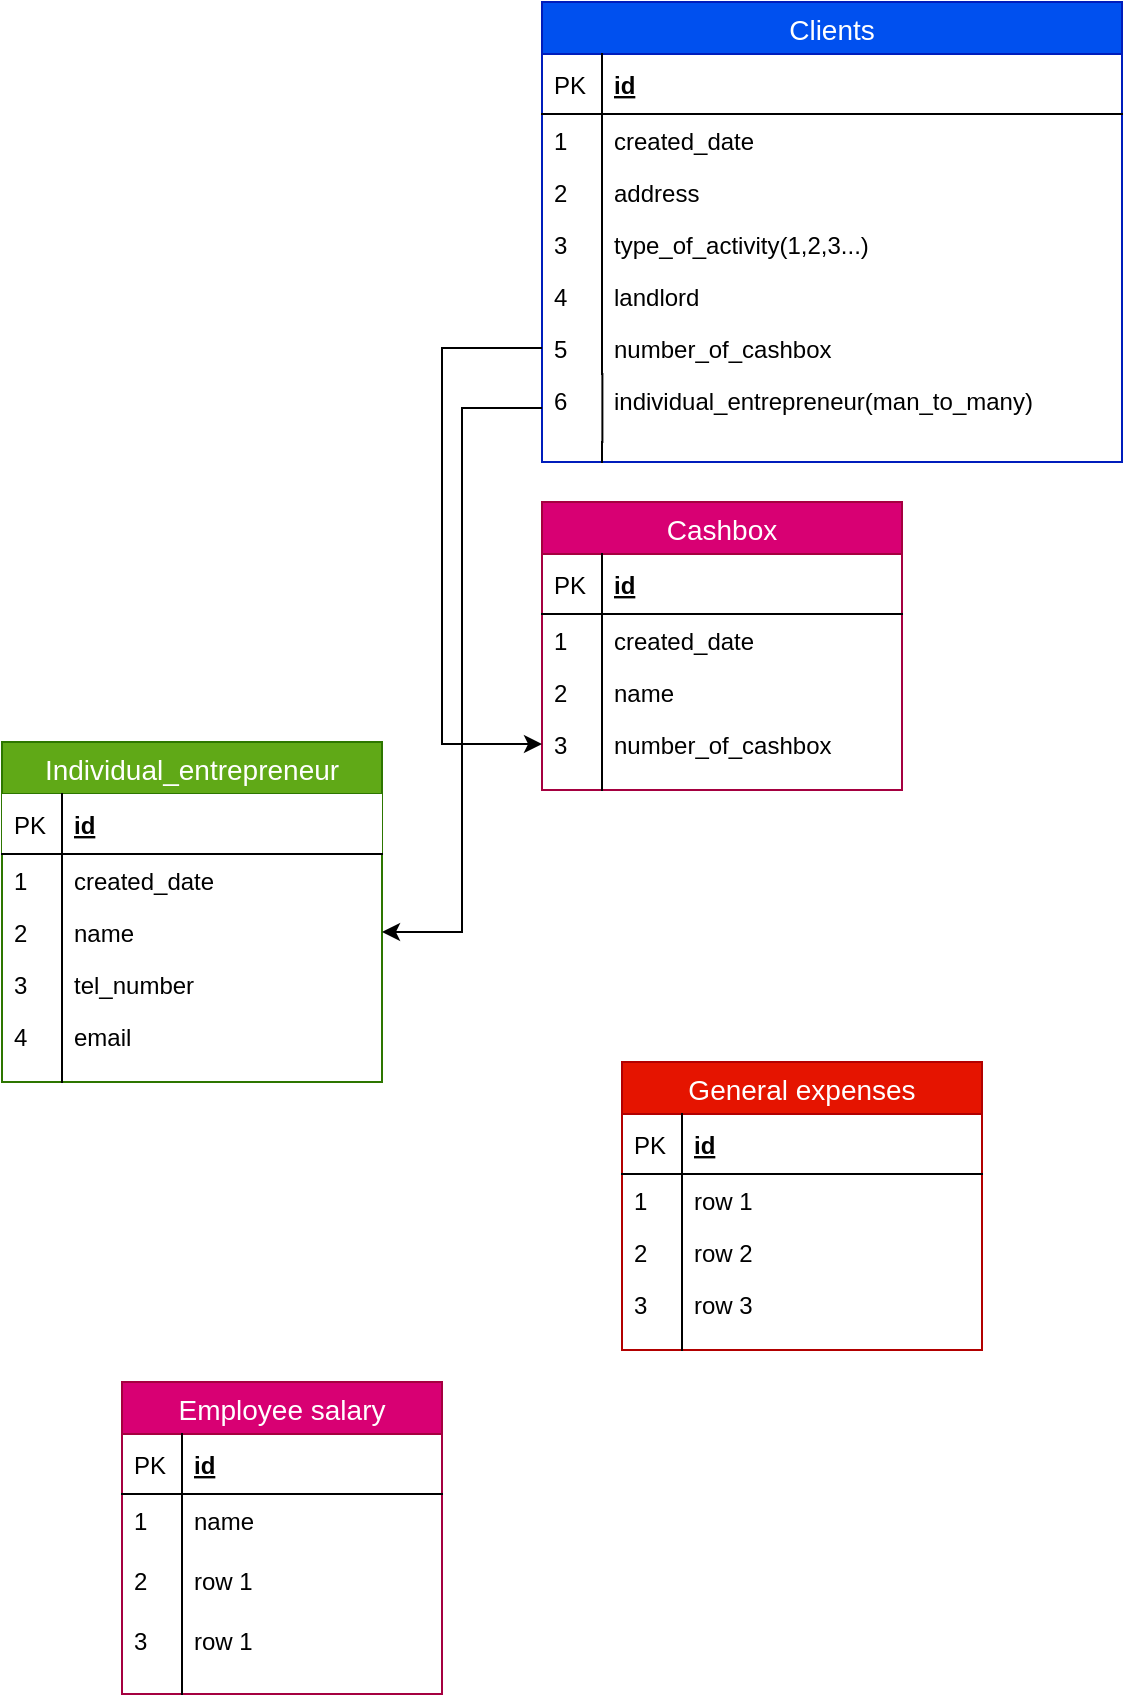 <mxfile version="10.8.9" type="github"><diagram id="8SWOi64DD4UsPeevjln5" name="Page-1"><mxGraphModel dx="840" dy="496" grid="1" gridSize="10" guides="1" tooltips="1" connect="1" arrows="1" fold="1" page="1" pageScale="1" pageWidth="850" pageHeight="1100" math="0" shadow="0"><root><mxCell id="0"/><mxCell id="1" parent="0"/><mxCell id="K1sMI-PUEug8P-x7Tlf6-1" value="Clients" style="swimlane;fontStyle=0;childLayout=stackLayout;horizontal=1;startSize=26;fillColor=#0050ef;horizontalStack=0;resizeParent=1;resizeParentMax=0;resizeLast=0;collapsible=1;marginBottom=0;swimlaneFillColor=#ffffff;align=center;fontSize=14;strokeColor=#001DBC;fontColor=#ffffff;" vertex="1" parent="1"><mxGeometry x="310" y="30" width="290" height="230" as="geometry"/></mxCell><mxCell id="K1sMI-PUEug8P-x7Tlf6-2" value="id" style="shape=partialRectangle;top=0;left=0;right=0;bottom=1;align=left;verticalAlign=middle;fillColor=none;spacingLeft=34;spacingRight=4;overflow=hidden;rotatable=0;points=[[0,0.5],[1,0.5]];portConstraint=eastwest;dropTarget=0;fontStyle=5;fontSize=12;" vertex="1" parent="K1sMI-PUEug8P-x7Tlf6-1"><mxGeometry y="26" width="290" height="30" as="geometry"/></mxCell><mxCell id="K1sMI-PUEug8P-x7Tlf6-3" value="PK" style="shape=partialRectangle;top=0;left=0;bottom=0;fillColor=none;align=left;verticalAlign=middle;spacingLeft=4;spacingRight=4;overflow=hidden;rotatable=0;points=[];portConstraint=eastwest;part=1;fontSize=12;" vertex="1" connectable="0" parent="K1sMI-PUEug8P-x7Tlf6-2"><mxGeometry width="30" height="30" as="geometry"/></mxCell><mxCell id="K1sMI-PUEug8P-x7Tlf6-4" value="created_date" style="shape=partialRectangle;top=0;left=0;right=0;bottom=0;align=left;verticalAlign=top;fillColor=none;spacingLeft=34;spacingRight=4;overflow=hidden;rotatable=0;points=[[0,0.5],[1,0.5]];portConstraint=eastwest;dropTarget=0;fontSize=12;" vertex="1" parent="K1sMI-PUEug8P-x7Tlf6-1"><mxGeometry y="56" width="290" height="26" as="geometry"/></mxCell><mxCell id="K1sMI-PUEug8P-x7Tlf6-5" value="1" style="shape=partialRectangle;top=0;left=0;bottom=0;fillColor=none;align=left;verticalAlign=top;spacingLeft=4;spacingRight=4;overflow=hidden;rotatable=0;points=[];portConstraint=eastwest;part=1;fontSize=12;" vertex="1" connectable="0" parent="K1sMI-PUEug8P-x7Tlf6-4"><mxGeometry width="30" height="26" as="geometry"/></mxCell><mxCell id="K1sMI-PUEug8P-x7Tlf6-6" value="address" style="shape=partialRectangle;top=0;left=0;right=0;bottom=0;align=left;verticalAlign=top;fillColor=none;spacingLeft=34;spacingRight=4;overflow=hidden;rotatable=0;points=[[0,0.5],[1,0.5]];portConstraint=eastwest;dropTarget=0;fontSize=12;" vertex="1" parent="K1sMI-PUEug8P-x7Tlf6-1"><mxGeometry y="82" width="290" height="26" as="geometry"/></mxCell><mxCell id="K1sMI-PUEug8P-x7Tlf6-7" value="2" style="shape=partialRectangle;top=0;left=0;bottom=0;fillColor=none;align=left;verticalAlign=top;spacingLeft=4;spacingRight=4;overflow=hidden;rotatable=0;points=[];portConstraint=eastwest;part=1;fontSize=12;" vertex="1" connectable="0" parent="K1sMI-PUEug8P-x7Tlf6-6"><mxGeometry width="30" height="26" as="geometry"/></mxCell><mxCell id="K1sMI-PUEug8P-x7Tlf6-8" value="type_of_activity(1,2,3...)" style="shape=partialRectangle;top=0;left=0;right=0;bottom=0;align=left;verticalAlign=top;fillColor=none;spacingLeft=34;spacingRight=4;overflow=hidden;rotatable=0;points=[[0,0.5],[1,0.5]];portConstraint=eastwest;dropTarget=0;fontSize=12;" vertex="1" parent="K1sMI-PUEug8P-x7Tlf6-1"><mxGeometry y="108" width="290" height="26" as="geometry"/></mxCell><mxCell id="K1sMI-PUEug8P-x7Tlf6-9" value="3" style="shape=partialRectangle;top=0;left=0;bottom=0;fillColor=none;align=left;verticalAlign=top;spacingLeft=4;spacingRight=4;overflow=hidden;rotatable=0;points=[];portConstraint=eastwest;part=1;fontSize=12;" vertex="1" connectable="0" parent="K1sMI-PUEug8P-x7Tlf6-8"><mxGeometry width="30" height="26" as="geometry"/></mxCell><mxCell id="K1sMI-PUEug8P-x7Tlf6-12" value="landlord" style="shape=partialRectangle;top=0;left=0;right=0;bottom=0;align=left;verticalAlign=top;fillColor=none;spacingLeft=34;spacingRight=4;overflow=hidden;rotatable=0;points=[[0,0.5],[1,0.5]];portConstraint=eastwest;dropTarget=0;fontSize=12;" vertex="1" parent="K1sMI-PUEug8P-x7Tlf6-1"><mxGeometry y="134" width="290" height="26" as="geometry"/></mxCell><mxCell id="K1sMI-PUEug8P-x7Tlf6-13" value="4" style="shape=partialRectangle;top=0;left=0;bottom=0;fillColor=none;align=left;verticalAlign=top;spacingLeft=4;spacingRight=4;overflow=hidden;rotatable=0;points=[];portConstraint=eastwest;part=1;fontSize=12;" vertex="1" connectable="0" parent="K1sMI-PUEug8P-x7Tlf6-12"><mxGeometry width="30" height="26" as="geometry"/></mxCell><mxCell id="K1sMI-PUEug8P-x7Tlf6-14" value="number_of_cashbox" style="shape=partialRectangle;top=0;left=0;right=0;bottom=0;align=left;verticalAlign=top;fillColor=none;spacingLeft=34;spacingRight=4;overflow=hidden;rotatable=0;points=[[0,0.5],[1,0.5]];portConstraint=eastwest;dropTarget=0;fontSize=12;" vertex="1" parent="K1sMI-PUEug8P-x7Tlf6-1"><mxGeometry y="160" width="290" height="26" as="geometry"/></mxCell><mxCell id="K1sMI-PUEug8P-x7Tlf6-15" value="5" style="shape=partialRectangle;top=0;left=0;bottom=0;fillColor=none;align=left;verticalAlign=top;spacingLeft=4;spacingRight=4;overflow=hidden;rotatable=0;points=[];portConstraint=eastwest;part=1;fontSize=12;" vertex="1" connectable="0" parent="K1sMI-PUEug8P-x7Tlf6-14"><mxGeometry width="30" height="26" as="geometry"/></mxCell><mxCell id="K1sMI-PUEug8P-x7Tlf6-16" value="individual_entrepreneur(man_to_many)" style="shape=partialRectangle;top=0;left=0;right=0;bottom=0;align=left;verticalAlign=top;fillColor=none;spacingLeft=34;spacingRight=4;overflow=hidden;rotatable=0;points=[[0,0.5],[1,0.5]];portConstraint=eastwest;dropTarget=0;fontSize=12;" vertex="1" parent="K1sMI-PUEug8P-x7Tlf6-1"><mxGeometry y="186" width="290" height="34" as="geometry"/></mxCell><mxCell id="K1sMI-PUEug8P-x7Tlf6-17" value="6" style="shape=partialRectangle;top=0;left=0;bottom=0;fillColor=none;align=left;verticalAlign=top;spacingLeft=4;spacingRight=4;overflow=hidden;rotatable=0;points=[];portConstraint=eastwest;part=1;fontSize=12;" vertex="1" connectable="0" parent="K1sMI-PUEug8P-x7Tlf6-16"><mxGeometry width="30.194" height="34" as="geometry"/></mxCell><mxCell id="K1sMI-PUEug8P-x7Tlf6-10" value="" style="shape=partialRectangle;top=0;left=0;right=0;bottom=0;align=left;verticalAlign=top;fillColor=none;spacingLeft=34;spacingRight=4;overflow=hidden;rotatable=0;points=[[0,0.5],[1,0.5]];portConstraint=eastwest;dropTarget=0;fontSize=12;" vertex="1" parent="K1sMI-PUEug8P-x7Tlf6-1"><mxGeometry y="220" width="290" height="10" as="geometry"/></mxCell><mxCell id="K1sMI-PUEug8P-x7Tlf6-11" value="" style="shape=partialRectangle;top=0;left=0;bottom=0;fillColor=none;align=left;verticalAlign=top;spacingLeft=4;spacingRight=4;overflow=hidden;rotatable=0;points=[];portConstraint=eastwest;part=1;fontSize=12;" vertex="1" connectable="0" parent="K1sMI-PUEug8P-x7Tlf6-10"><mxGeometry width="30" height="10" as="geometry"/></mxCell><mxCell id="K1sMI-PUEug8P-x7Tlf6-18" value="Cashbox" style="swimlane;fontStyle=0;childLayout=stackLayout;horizontal=1;startSize=26;fillColor=#d80073;horizontalStack=0;resizeParent=1;resizeParentMax=0;resizeLast=0;collapsible=1;marginBottom=0;swimlaneFillColor=#ffffff;align=center;fontSize=14;strokeColor=#A50040;fontColor=#ffffff;" vertex="1" parent="1"><mxGeometry x="310" y="280" width="180" height="144" as="geometry"/></mxCell><mxCell id="K1sMI-PUEug8P-x7Tlf6-19" value="id" style="shape=partialRectangle;top=0;left=0;right=0;bottom=1;align=left;verticalAlign=middle;fillColor=none;spacingLeft=34;spacingRight=4;overflow=hidden;rotatable=0;points=[[0,0.5],[1,0.5]];portConstraint=eastwest;dropTarget=0;fontStyle=5;fontSize=12;" vertex="1" parent="K1sMI-PUEug8P-x7Tlf6-18"><mxGeometry y="26" width="180" height="30" as="geometry"/></mxCell><mxCell id="K1sMI-PUEug8P-x7Tlf6-20" value="PK" style="shape=partialRectangle;top=0;left=0;bottom=0;fillColor=none;align=left;verticalAlign=middle;spacingLeft=4;spacingRight=4;overflow=hidden;rotatable=0;points=[];portConstraint=eastwest;part=1;fontSize=12;" vertex="1" connectable="0" parent="K1sMI-PUEug8P-x7Tlf6-19"><mxGeometry width="30" height="30" as="geometry"/></mxCell><mxCell id="K1sMI-PUEug8P-x7Tlf6-21" value="created_date" style="shape=partialRectangle;top=0;left=0;right=0;bottom=0;align=left;verticalAlign=top;fillColor=none;spacingLeft=34;spacingRight=4;overflow=hidden;rotatable=0;points=[[0,0.5],[1,0.5]];portConstraint=eastwest;dropTarget=0;fontSize=12;" vertex="1" parent="K1sMI-PUEug8P-x7Tlf6-18"><mxGeometry y="56" width="180" height="26" as="geometry"/></mxCell><mxCell id="K1sMI-PUEug8P-x7Tlf6-22" value="1" style="shape=partialRectangle;top=0;left=0;bottom=0;fillColor=none;align=left;verticalAlign=top;spacingLeft=4;spacingRight=4;overflow=hidden;rotatable=0;points=[];portConstraint=eastwest;part=1;fontSize=12;" vertex="1" connectable="0" parent="K1sMI-PUEug8P-x7Tlf6-21"><mxGeometry width="30" height="26" as="geometry"/></mxCell><mxCell id="K1sMI-PUEug8P-x7Tlf6-23" value="name" style="shape=partialRectangle;top=0;left=0;right=0;bottom=0;align=left;verticalAlign=top;fillColor=none;spacingLeft=34;spacingRight=4;overflow=hidden;rotatable=0;points=[[0,0.5],[1,0.5]];portConstraint=eastwest;dropTarget=0;fontSize=12;" vertex="1" parent="K1sMI-PUEug8P-x7Tlf6-18"><mxGeometry y="82" width="180" height="26" as="geometry"/></mxCell><mxCell id="K1sMI-PUEug8P-x7Tlf6-24" value="2" style="shape=partialRectangle;top=0;left=0;bottom=0;fillColor=none;align=left;verticalAlign=top;spacingLeft=4;spacingRight=4;overflow=hidden;rotatable=0;points=[];portConstraint=eastwest;part=1;fontSize=12;" vertex="1" connectable="0" parent="K1sMI-PUEug8P-x7Tlf6-23"><mxGeometry width="30" height="26" as="geometry"/></mxCell><mxCell id="K1sMI-PUEug8P-x7Tlf6-25" value="number_of_cashbox" style="shape=partialRectangle;top=0;left=0;right=0;bottom=0;align=left;verticalAlign=top;fillColor=none;spacingLeft=34;spacingRight=4;overflow=hidden;rotatable=0;points=[[0,0.5],[1,0.5]];portConstraint=eastwest;dropTarget=0;fontSize=12;" vertex="1" parent="K1sMI-PUEug8P-x7Tlf6-18"><mxGeometry y="108" width="180" height="26" as="geometry"/></mxCell><mxCell id="K1sMI-PUEug8P-x7Tlf6-26" value="3" style="shape=partialRectangle;top=0;left=0;bottom=0;fillColor=none;align=left;verticalAlign=top;spacingLeft=4;spacingRight=4;overflow=hidden;rotatable=0;points=[];portConstraint=eastwest;part=1;fontSize=12;" vertex="1" connectable="0" parent="K1sMI-PUEug8P-x7Tlf6-25"><mxGeometry width="30" height="26" as="geometry"/></mxCell><mxCell id="K1sMI-PUEug8P-x7Tlf6-27" value="" style="shape=partialRectangle;top=0;left=0;right=0;bottom=0;align=left;verticalAlign=top;fillColor=none;spacingLeft=34;spacingRight=4;overflow=hidden;rotatable=0;points=[[0,0.5],[1,0.5]];portConstraint=eastwest;dropTarget=0;fontSize=12;" vertex="1" parent="K1sMI-PUEug8P-x7Tlf6-18"><mxGeometry y="134" width="180" height="10" as="geometry"/></mxCell><mxCell id="K1sMI-PUEug8P-x7Tlf6-28" value="" style="shape=partialRectangle;top=0;left=0;bottom=0;fillColor=none;align=left;verticalAlign=top;spacingLeft=4;spacingRight=4;overflow=hidden;rotatable=0;points=[];portConstraint=eastwest;part=1;fontSize=12;" vertex="1" connectable="0" parent="K1sMI-PUEug8P-x7Tlf6-27"><mxGeometry width="30" height="10" as="geometry"/></mxCell><mxCell id="K1sMI-PUEug8P-x7Tlf6-30" style="edgeStyle=elbowEdgeStyle;rounded=0;orthogonalLoop=1;jettySize=auto;html=1;entryX=0;entryY=0.5;entryDx=0;entryDy=0;exitX=0;exitY=0.5;exitDx=0;exitDy=0;" edge="1" parent="1" source="K1sMI-PUEug8P-x7Tlf6-14" target="K1sMI-PUEug8P-x7Tlf6-25"><mxGeometry relative="1" as="geometry"><mxPoint x="240" y="203" as="sourcePoint"/><Array as="points"><mxPoint x="260" y="350"/><mxPoint x="270" y="270"/></Array></mxGeometry></mxCell><mxCell id="K1sMI-PUEug8P-x7Tlf6-31" value="Individual_entrepreneur" style="swimlane;fontStyle=0;childLayout=stackLayout;horizontal=1;startSize=26;fillColor=#60a917;horizontalStack=0;resizeParent=1;resizeParentMax=0;resizeLast=0;collapsible=1;marginBottom=0;swimlaneFillColor=#ffffff;align=center;fontSize=14;strokeColor=#2D7600;fontColor=#ffffff;" vertex="1" parent="1"><mxGeometry x="40" y="400" width="190" height="170" as="geometry"/></mxCell><mxCell id="K1sMI-PUEug8P-x7Tlf6-32" value="id" style="shape=partialRectangle;top=0;left=0;right=0;bottom=1;align=left;verticalAlign=middle;spacingLeft=34;spacingRight=4;overflow=hidden;rotatable=0;points=[[0,0.5],[1,0.5]];portConstraint=eastwest;dropTarget=0;fontStyle=5;fontSize=12;" vertex="1" parent="K1sMI-PUEug8P-x7Tlf6-31"><mxGeometry y="26" width="190" height="30" as="geometry"/></mxCell><mxCell id="K1sMI-PUEug8P-x7Tlf6-33" value="PK" style="shape=partialRectangle;top=0;left=0;bottom=0;fillColor=none;align=left;verticalAlign=middle;spacingLeft=4;spacingRight=4;overflow=hidden;rotatable=0;points=[];portConstraint=eastwest;part=1;fontSize=12;" vertex="1" connectable="0" parent="K1sMI-PUEug8P-x7Tlf6-32"><mxGeometry width="30" height="30" as="geometry"/></mxCell><mxCell id="K1sMI-PUEug8P-x7Tlf6-34" value="created_date" style="shape=partialRectangle;top=0;left=0;right=0;bottom=0;align=left;verticalAlign=top;fillColor=none;spacingLeft=34;spacingRight=4;overflow=hidden;rotatable=0;points=[[0,0.5],[1,0.5]];portConstraint=eastwest;dropTarget=0;fontSize=12;" vertex="1" parent="K1sMI-PUEug8P-x7Tlf6-31"><mxGeometry y="56" width="190" height="26" as="geometry"/></mxCell><mxCell id="K1sMI-PUEug8P-x7Tlf6-35" value="1" style="shape=partialRectangle;top=0;left=0;bottom=0;fillColor=none;align=left;verticalAlign=top;spacingLeft=4;spacingRight=4;overflow=hidden;rotatable=0;points=[];portConstraint=eastwest;part=1;fontSize=12;" vertex="1" connectable="0" parent="K1sMI-PUEug8P-x7Tlf6-34"><mxGeometry width="30" height="26" as="geometry"/></mxCell><mxCell id="K1sMI-PUEug8P-x7Tlf6-36" value="name" style="shape=partialRectangle;top=0;left=0;right=0;bottom=0;align=left;verticalAlign=top;fillColor=none;spacingLeft=34;spacingRight=4;overflow=hidden;rotatable=0;points=[[0,0.5],[1,0.5]];portConstraint=eastwest;dropTarget=0;fontSize=12;" vertex="1" parent="K1sMI-PUEug8P-x7Tlf6-31"><mxGeometry y="82" width="190" height="26" as="geometry"/></mxCell><mxCell id="K1sMI-PUEug8P-x7Tlf6-37" value="2" style="shape=partialRectangle;top=0;left=0;bottom=0;fillColor=none;align=left;verticalAlign=top;spacingLeft=4;spacingRight=4;overflow=hidden;rotatable=0;points=[];portConstraint=eastwest;part=1;fontSize=12;" vertex="1" connectable="0" parent="K1sMI-PUEug8P-x7Tlf6-36"><mxGeometry width="30" height="26" as="geometry"/></mxCell><mxCell id="K1sMI-PUEug8P-x7Tlf6-38" value="tel_number" style="shape=partialRectangle;top=0;left=0;right=0;bottom=0;align=left;verticalAlign=top;fillColor=none;spacingLeft=34;spacingRight=4;overflow=hidden;rotatable=0;points=[[0,0.5],[1,0.5]];portConstraint=eastwest;dropTarget=0;fontSize=12;" vertex="1" parent="K1sMI-PUEug8P-x7Tlf6-31"><mxGeometry y="108" width="190" height="26" as="geometry"/></mxCell><mxCell id="K1sMI-PUEug8P-x7Tlf6-39" value="3" style="shape=partialRectangle;top=0;left=0;bottom=0;fillColor=none;align=left;verticalAlign=top;spacingLeft=4;spacingRight=4;overflow=hidden;rotatable=0;points=[];portConstraint=eastwest;part=1;fontSize=12;" vertex="1" connectable="0" parent="K1sMI-PUEug8P-x7Tlf6-38"><mxGeometry width="30" height="26" as="geometry"/></mxCell><mxCell id="K1sMI-PUEug8P-x7Tlf6-42" value="email" style="shape=partialRectangle;top=0;left=0;right=0;bottom=0;align=left;verticalAlign=top;fillColor=none;spacingLeft=34;spacingRight=4;overflow=hidden;rotatable=0;points=[[0,0.5],[1,0.5]];portConstraint=eastwest;dropTarget=0;fontSize=12;" vertex="1" parent="K1sMI-PUEug8P-x7Tlf6-31"><mxGeometry y="134" width="190" height="26" as="geometry"/></mxCell><mxCell id="K1sMI-PUEug8P-x7Tlf6-43" value="4" style="shape=partialRectangle;top=0;left=0;bottom=0;fillColor=none;align=left;verticalAlign=top;spacingLeft=4;spacingRight=4;overflow=hidden;rotatable=0;points=[];portConstraint=eastwest;part=1;fontSize=12;" vertex="1" connectable="0" parent="K1sMI-PUEug8P-x7Tlf6-42"><mxGeometry width="30" height="26" as="geometry"/></mxCell><mxCell id="K1sMI-PUEug8P-x7Tlf6-40" value="" style="shape=partialRectangle;top=0;left=0;right=0;bottom=0;align=left;verticalAlign=top;fillColor=none;spacingLeft=34;spacingRight=4;overflow=hidden;rotatable=0;points=[[0,0.5],[1,0.5]];portConstraint=eastwest;dropTarget=0;fontSize=12;" vertex="1" parent="K1sMI-PUEug8P-x7Tlf6-31"><mxGeometry y="160" width="190" height="10" as="geometry"/></mxCell><mxCell id="K1sMI-PUEug8P-x7Tlf6-41" value="" style="shape=partialRectangle;top=0;left=0;bottom=0;fillColor=none;align=left;verticalAlign=top;spacingLeft=4;spacingRight=4;overflow=hidden;rotatable=0;points=[];portConstraint=eastwest;part=1;fontSize=12;" vertex="1" connectable="0" parent="K1sMI-PUEug8P-x7Tlf6-40"><mxGeometry width="30" height="10" as="geometry"/></mxCell><mxCell id="K1sMI-PUEug8P-x7Tlf6-44" style="edgeStyle=elbowEdgeStyle;rounded=0;orthogonalLoop=1;jettySize=auto;html=1;exitX=0;exitY=0.5;exitDx=0;exitDy=0;entryX=1;entryY=0.5;entryDx=0;entryDy=0;" edge="1" parent="1" source="K1sMI-PUEug8P-x7Tlf6-16" target="K1sMI-PUEug8P-x7Tlf6-36"><mxGeometry relative="1" as="geometry"/></mxCell><mxCell id="K1sMI-PUEug8P-x7Tlf6-45" value="General expenses" style="swimlane;fontStyle=0;childLayout=stackLayout;horizontal=1;startSize=26;fillColor=#e51400;horizontalStack=0;resizeParent=1;resizeParentMax=0;resizeLast=0;collapsible=1;marginBottom=0;swimlaneFillColor=#ffffff;align=center;fontSize=14;strokeColor=#B20000;fontColor=#ffffff;" vertex="1" parent="1"><mxGeometry x="350" y="560" width="180" height="144" as="geometry"/></mxCell><mxCell id="K1sMI-PUEug8P-x7Tlf6-46" value="id" style="shape=partialRectangle;top=0;left=0;right=0;bottom=1;align=left;verticalAlign=middle;fillColor=none;spacingLeft=34;spacingRight=4;overflow=hidden;rotatable=0;points=[[0,0.5],[1,0.5]];portConstraint=eastwest;dropTarget=0;fontStyle=5;fontSize=12;" vertex="1" parent="K1sMI-PUEug8P-x7Tlf6-45"><mxGeometry y="26" width="180" height="30" as="geometry"/></mxCell><mxCell id="K1sMI-PUEug8P-x7Tlf6-47" value="PK" style="shape=partialRectangle;top=0;left=0;bottom=0;fillColor=none;align=left;verticalAlign=middle;spacingLeft=4;spacingRight=4;overflow=hidden;rotatable=0;points=[];portConstraint=eastwest;part=1;fontSize=12;" vertex="1" connectable="0" parent="K1sMI-PUEug8P-x7Tlf6-46"><mxGeometry width="30" height="30" as="geometry"/></mxCell><mxCell id="K1sMI-PUEug8P-x7Tlf6-48" value="row 1" style="shape=partialRectangle;top=0;left=0;right=0;bottom=0;align=left;verticalAlign=top;fillColor=none;spacingLeft=34;spacingRight=4;overflow=hidden;rotatable=0;points=[[0,0.5],[1,0.5]];portConstraint=eastwest;dropTarget=0;fontSize=12;" vertex="1" parent="K1sMI-PUEug8P-x7Tlf6-45"><mxGeometry y="56" width="180" height="26" as="geometry"/></mxCell><mxCell id="K1sMI-PUEug8P-x7Tlf6-49" value="1" style="shape=partialRectangle;top=0;left=0;bottom=0;fillColor=none;align=left;verticalAlign=top;spacingLeft=4;spacingRight=4;overflow=hidden;rotatable=0;points=[];portConstraint=eastwest;part=1;fontSize=12;" vertex="1" connectable="0" parent="K1sMI-PUEug8P-x7Tlf6-48"><mxGeometry width="30" height="26" as="geometry"/></mxCell><mxCell id="K1sMI-PUEug8P-x7Tlf6-50" value="row 2" style="shape=partialRectangle;top=0;left=0;right=0;bottom=0;align=left;verticalAlign=top;fillColor=none;spacingLeft=34;spacingRight=4;overflow=hidden;rotatable=0;points=[[0,0.5],[1,0.5]];portConstraint=eastwest;dropTarget=0;fontSize=12;" vertex="1" parent="K1sMI-PUEug8P-x7Tlf6-45"><mxGeometry y="82" width="180" height="26" as="geometry"/></mxCell><mxCell id="K1sMI-PUEug8P-x7Tlf6-51" value="2" style="shape=partialRectangle;top=0;left=0;bottom=0;fillColor=none;align=left;verticalAlign=top;spacingLeft=4;spacingRight=4;overflow=hidden;rotatable=0;points=[];portConstraint=eastwest;part=1;fontSize=12;" vertex="1" connectable="0" parent="K1sMI-PUEug8P-x7Tlf6-50"><mxGeometry width="30" height="26" as="geometry"/></mxCell><mxCell id="K1sMI-PUEug8P-x7Tlf6-52" value="row 3" style="shape=partialRectangle;top=0;left=0;right=0;bottom=0;align=left;verticalAlign=top;fillColor=none;spacingLeft=34;spacingRight=4;overflow=hidden;rotatable=0;points=[[0,0.5],[1,0.5]];portConstraint=eastwest;dropTarget=0;fontSize=12;" vertex="1" parent="K1sMI-PUEug8P-x7Tlf6-45"><mxGeometry y="108" width="180" height="26" as="geometry"/></mxCell><mxCell id="K1sMI-PUEug8P-x7Tlf6-53" value="3" style="shape=partialRectangle;top=0;left=0;bottom=0;fillColor=none;align=left;verticalAlign=top;spacingLeft=4;spacingRight=4;overflow=hidden;rotatable=0;points=[];portConstraint=eastwest;part=1;fontSize=12;" vertex="1" connectable="0" parent="K1sMI-PUEug8P-x7Tlf6-52"><mxGeometry width="30" height="26" as="geometry"/></mxCell><mxCell id="K1sMI-PUEug8P-x7Tlf6-54" value="" style="shape=partialRectangle;top=0;left=0;right=0;bottom=0;align=left;verticalAlign=top;fillColor=none;spacingLeft=34;spacingRight=4;overflow=hidden;rotatable=0;points=[[0,0.5],[1,0.5]];portConstraint=eastwest;dropTarget=0;fontSize=12;" vertex="1" parent="K1sMI-PUEug8P-x7Tlf6-45"><mxGeometry y="134" width="180" height="10" as="geometry"/></mxCell><mxCell id="K1sMI-PUEug8P-x7Tlf6-55" value="" style="shape=partialRectangle;top=0;left=0;bottom=0;fillColor=none;align=left;verticalAlign=top;spacingLeft=4;spacingRight=4;overflow=hidden;rotatable=0;points=[];portConstraint=eastwest;part=1;fontSize=12;" vertex="1" connectable="0" parent="K1sMI-PUEug8P-x7Tlf6-54"><mxGeometry width="30" height="10" as="geometry"/></mxCell><mxCell id="K1sMI-PUEug8P-x7Tlf6-56" value="Employee salary" style="swimlane;fontStyle=0;childLayout=stackLayout;horizontal=1;startSize=26;fillColor=#d80073;horizontalStack=0;resizeParent=1;resizeParentMax=0;resizeLast=0;collapsible=1;marginBottom=0;swimlaneFillColor=#ffffff;align=center;fontSize=14;strokeColor=#A50040;gradientDirection=south;fontColor=#ffffff;" vertex="1" parent="1"><mxGeometry x="100" y="720" width="160" height="156" as="geometry"/></mxCell><mxCell id="K1sMI-PUEug8P-x7Tlf6-57" value="id" style="shape=partialRectangle;top=0;left=0;right=0;bottom=1;align=left;verticalAlign=middle;fillColor=none;spacingLeft=34;spacingRight=4;overflow=hidden;rotatable=0;points=[[0,0.5],[1,0.5]];portConstraint=eastwest;dropTarget=0;fontStyle=5;fontSize=12;" vertex="1" parent="K1sMI-PUEug8P-x7Tlf6-56"><mxGeometry y="26" width="160" height="30" as="geometry"/></mxCell><mxCell id="K1sMI-PUEug8P-x7Tlf6-58" value="PK" style="shape=partialRectangle;top=0;left=0;bottom=0;fillColor=none;align=left;verticalAlign=middle;spacingLeft=4;spacingRight=4;overflow=hidden;rotatable=0;points=[];portConstraint=eastwest;part=1;fontSize=12;" vertex="1" connectable="0" parent="K1sMI-PUEug8P-x7Tlf6-57"><mxGeometry width="30" height="30" as="geometry"/></mxCell><mxCell id="K1sMI-PUEug8P-x7Tlf6-59" value="name" style="shape=partialRectangle;top=0;left=0;right=0;bottom=0;align=left;verticalAlign=top;fillColor=none;spacingLeft=34;spacingRight=4;overflow=hidden;rotatable=0;points=[[0,0.5],[1,0.5]];portConstraint=eastwest;dropTarget=0;fontSize=12;" vertex="1" parent="K1sMI-PUEug8P-x7Tlf6-56"><mxGeometry y="56" width="160" height="30" as="geometry"/></mxCell><mxCell id="K1sMI-PUEug8P-x7Tlf6-60" value="1" style="shape=partialRectangle;top=0;left=0;bottom=0;fillColor=none;align=left;verticalAlign=top;spacingLeft=4;spacingRight=4;overflow=hidden;rotatable=0;points=[];portConstraint=eastwest;part=1;fontSize=12;" vertex="1" connectable="0" parent="K1sMI-PUEug8P-x7Tlf6-59"><mxGeometry width="30" height="30" as="geometry"/></mxCell><mxCell id="K1sMI-PUEug8P-x7Tlf6-67" value="row 1" style="shape=partialRectangle;top=0;left=0;right=0;bottom=0;align=left;verticalAlign=top;fillColor=none;spacingLeft=34;spacingRight=4;overflow=hidden;rotatable=0;points=[[0,0.5],[1,0.5]];portConstraint=eastwest;dropTarget=0;fontSize=12;" vertex="1" parent="K1sMI-PUEug8P-x7Tlf6-56"><mxGeometry y="86" width="160" height="30" as="geometry"/></mxCell><mxCell id="K1sMI-PUEug8P-x7Tlf6-68" value="2" style="shape=partialRectangle;top=0;left=0;bottom=0;fillColor=none;align=left;verticalAlign=top;spacingLeft=4;spacingRight=4;overflow=hidden;rotatable=0;points=[];portConstraint=eastwest;part=1;fontSize=12;" vertex="1" connectable="0" parent="K1sMI-PUEug8P-x7Tlf6-67"><mxGeometry width="30" height="30" as="geometry"/></mxCell><mxCell id="K1sMI-PUEug8P-x7Tlf6-69" value="row 1" style="shape=partialRectangle;top=0;left=0;right=0;bottom=0;align=left;verticalAlign=top;fillColor=none;spacingLeft=34;spacingRight=4;overflow=hidden;rotatable=0;points=[[0,0.5],[1,0.5]];portConstraint=eastwest;dropTarget=0;fontSize=12;" vertex="1" parent="K1sMI-PUEug8P-x7Tlf6-56"><mxGeometry y="116" width="160" height="30" as="geometry"/></mxCell><mxCell id="K1sMI-PUEug8P-x7Tlf6-70" value="3" style="shape=partialRectangle;top=0;left=0;bottom=0;fillColor=none;align=left;verticalAlign=top;spacingLeft=4;spacingRight=4;overflow=hidden;rotatable=0;points=[];portConstraint=eastwest;part=1;fontSize=12;" vertex="1" connectable="0" parent="K1sMI-PUEug8P-x7Tlf6-69"><mxGeometry width="30" height="30" as="geometry"/></mxCell><mxCell id="K1sMI-PUEug8P-x7Tlf6-65" value="" style="shape=partialRectangle;top=0;left=0;right=0;bottom=0;align=left;verticalAlign=top;fillColor=none;spacingLeft=34;spacingRight=4;overflow=hidden;rotatable=0;points=[[0,0.5],[1,0.5]];portConstraint=eastwest;dropTarget=0;fontSize=12;" vertex="1" parent="K1sMI-PUEug8P-x7Tlf6-56"><mxGeometry y="146" width="160" height="10" as="geometry"/></mxCell><mxCell id="K1sMI-PUEug8P-x7Tlf6-66" value="" style="shape=partialRectangle;top=0;left=0;bottom=0;fillColor=none;align=left;verticalAlign=top;spacingLeft=4;spacingRight=4;overflow=hidden;rotatable=0;points=[];portConstraint=eastwest;part=1;fontSize=12;" vertex="1" connectable="0" parent="K1sMI-PUEug8P-x7Tlf6-65"><mxGeometry width="30" height="10" as="geometry"/></mxCell></root></mxGraphModel></diagram></mxfile>
